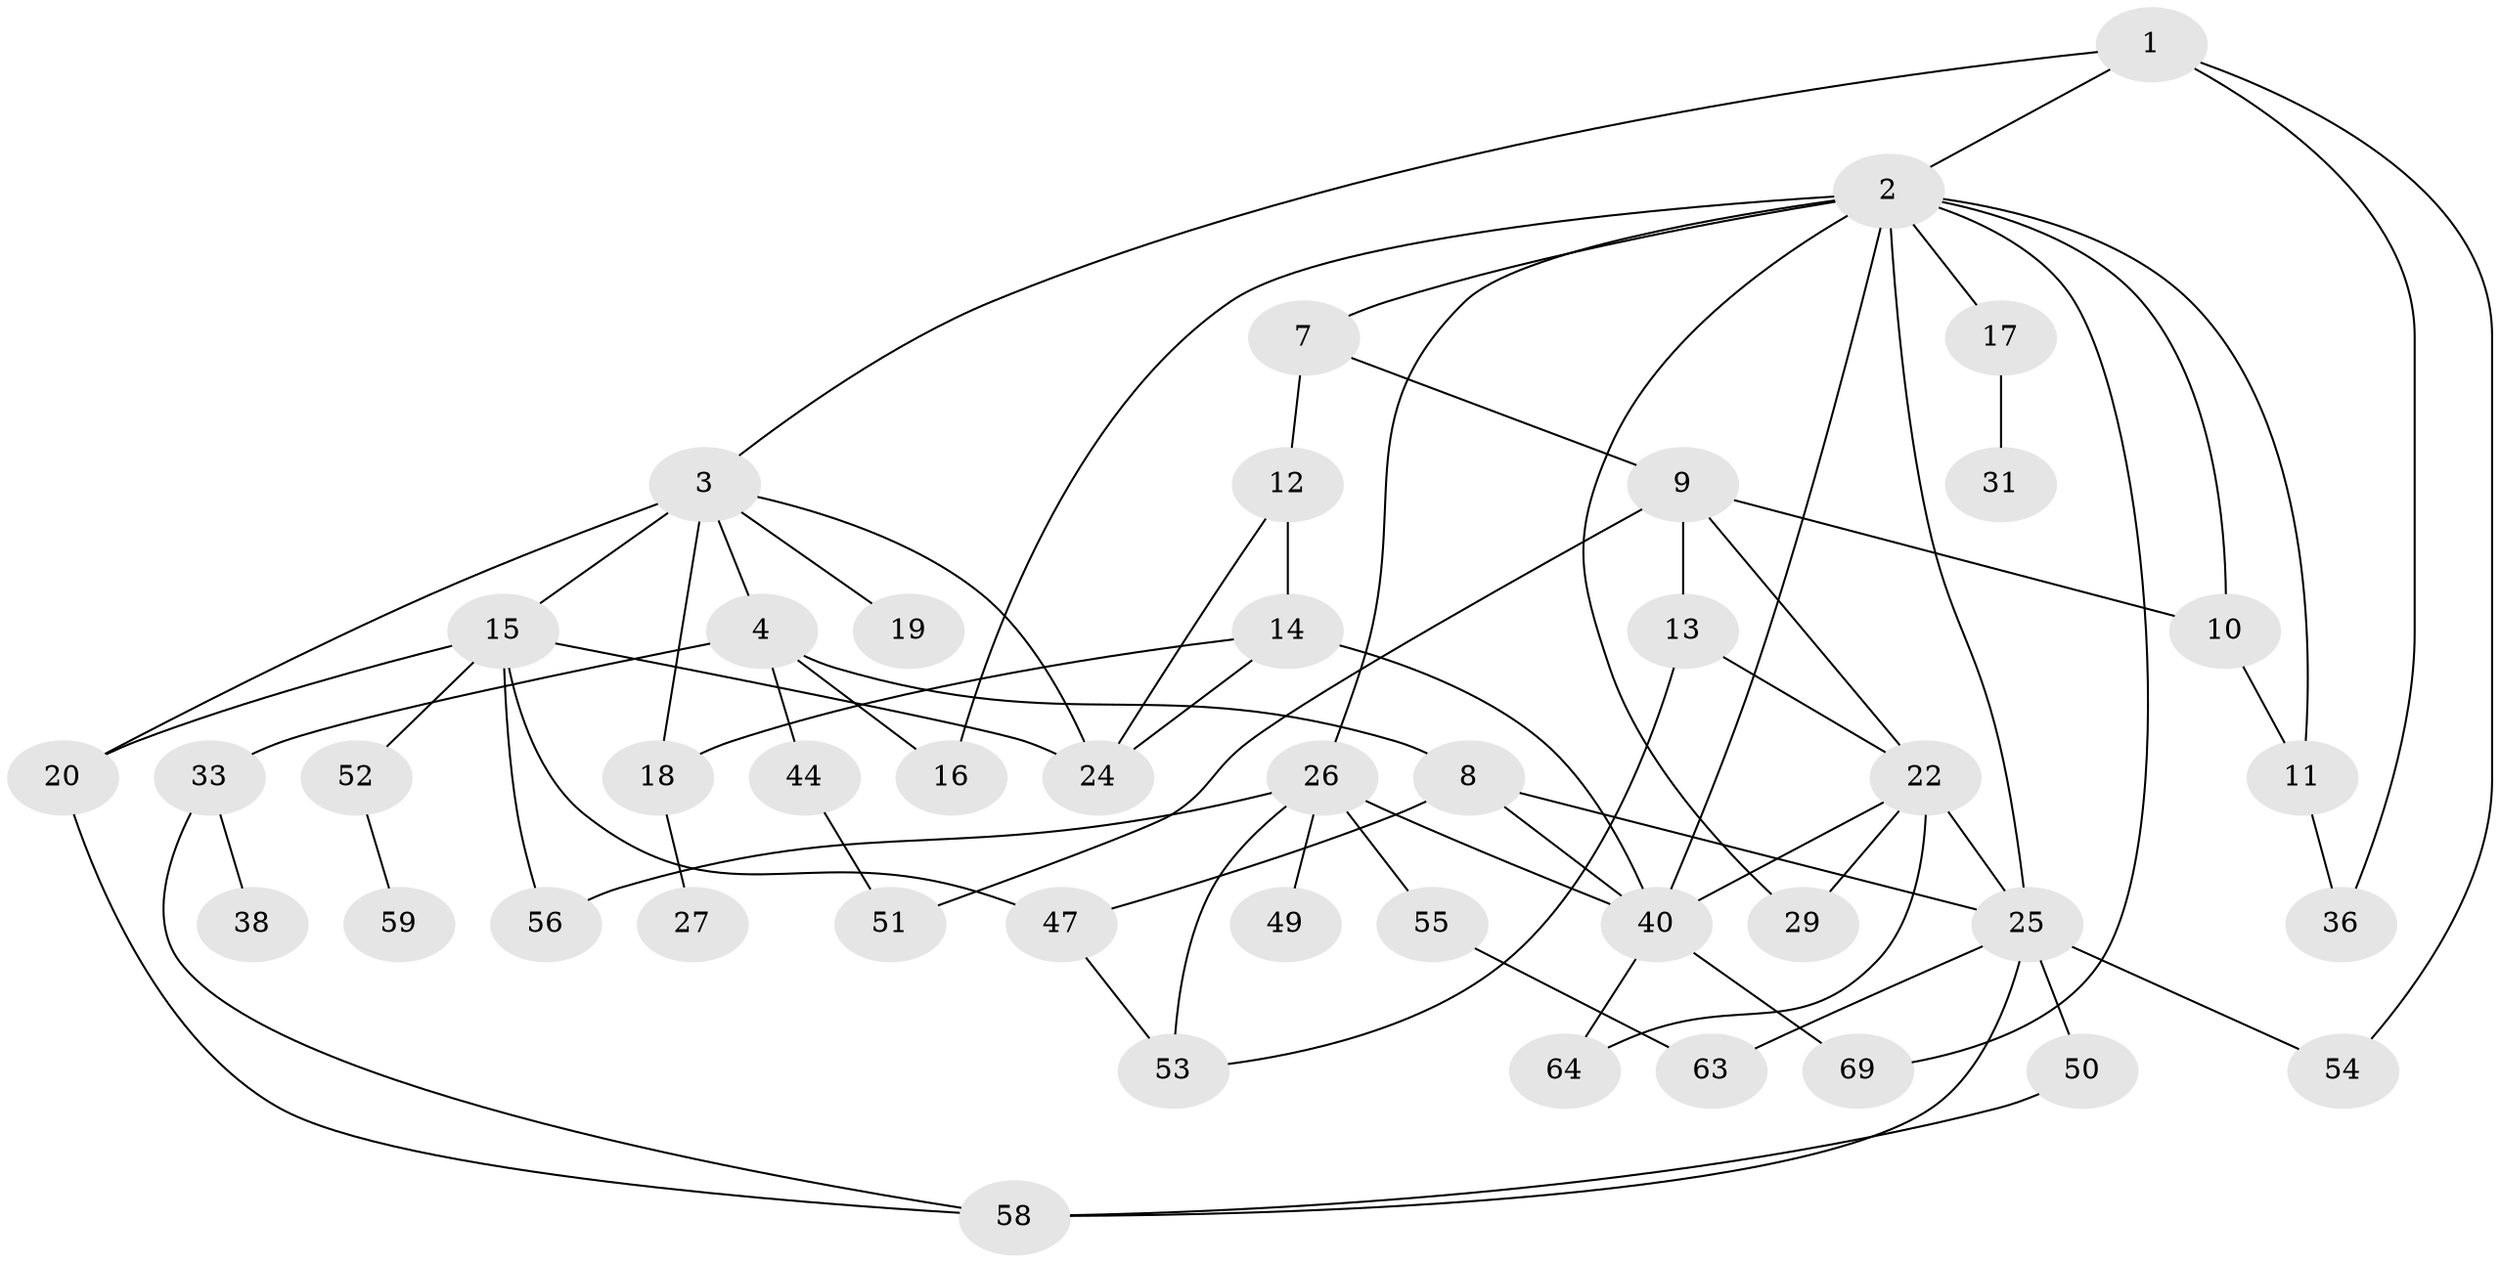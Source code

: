 // Generated by graph-tools (version 1.1) at 2025/51/02/27/25 19:51:37]
// undirected, 44 vertices, 72 edges
graph export_dot {
graph [start="1"]
  node [color=gray90,style=filled];
  1 [super="+23"];
  2 [super="+5"];
  3 [super="+6"];
  4 [super="+21"];
  7;
  8 [super="+43"];
  9 [super="+45"];
  10;
  11 [super="+32"];
  12;
  13 [super="+39"];
  14 [super="+68"];
  15 [super="+48"];
  16;
  17 [super="+28"];
  18 [super="+46"];
  19;
  20 [super="+30"];
  22 [super="+37"];
  24 [super="+62"];
  25 [super="+35"];
  26 [super="+34"];
  27;
  29 [super="+65"];
  31;
  33 [super="+67"];
  36 [super="+41"];
  38;
  40 [super="+42"];
  44;
  47 [super="+61"];
  49;
  50;
  51;
  52;
  53 [super="+60"];
  54;
  55 [super="+57"];
  56;
  58 [super="+66"];
  59;
  63;
  64;
  69;
  1 -- 2;
  1 -- 3;
  1 -- 36;
  1 -- 54;
  2 -- 17;
  2 -- 29;
  2 -- 40;
  2 -- 69;
  2 -- 16;
  2 -- 10;
  2 -- 7;
  2 -- 26;
  2 -- 11;
  2 -- 25;
  3 -- 4;
  3 -- 15;
  3 -- 19;
  3 -- 24;
  3 -- 20 [weight=2];
  3 -- 18;
  4 -- 8;
  4 -- 16;
  4 -- 33;
  4 -- 44;
  7 -- 9;
  7 -- 12;
  8 -- 25 [weight=2];
  8 -- 40;
  8 -- 47;
  9 -- 13;
  9 -- 51;
  9 -- 10;
  9 -- 22;
  10 -- 11;
  11 -- 36;
  12 -- 14;
  12 -- 24;
  13 -- 22;
  13 -- 53;
  14 -- 18;
  14 -- 24;
  14 -- 40;
  15 -- 20;
  15 -- 52;
  15 -- 24;
  15 -- 56;
  15 -- 47;
  17 -- 31;
  18 -- 27;
  20 -- 58;
  22 -- 25;
  22 -- 64;
  22 -- 40;
  22 -- 29;
  25 -- 50;
  25 -- 54;
  25 -- 58;
  25 -- 63;
  26 -- 49;
  26 -- 55;
  26 -- 40;
  26 -- 56;
  26 -- 53;
  33 -- 38;
  33 -- 58;
  40 -- 64;
  40 -- 69;
  44 -- 51;
  47 -- 53;
  50 -- 58;
  52 -- 59;
  55 -- 63;
}
